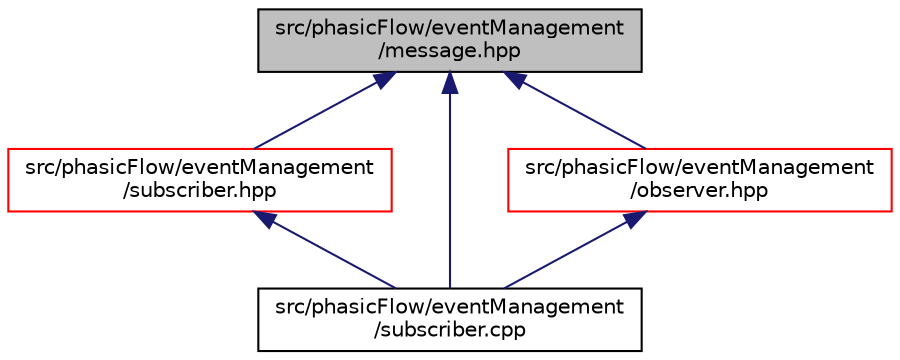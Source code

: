 digraph "src/phasicFlow/eventManagement/message.hpp"
{
 // LATEX_PDF_SIZE
  edge [fontname="Helvetica",fontsize="10",labelfontname="Helvetica",labelfontsize="10"];
  node [fontname="Helvetica",fontsize="10",shape=record];
  Node1 [label="src/phasicFlow/eventManagement\l/message.hpp",height=0.2,width=0.4,color="black", fillcolor="grey75", style="filled", fontcolor="black",tooltip=" "];
  Node1 -> Node2 [dir="back",color="midnightblue",fontsize="10",style="solid",fontname="Helvetica"];
  Node2 [label="src/phasicFlow/eventManagement\l/subscriber.hpp",height=0.2,width=0.4,color="red", fillcolor="white", style="filled",URL="$subscriber_8hpp.html",tooltip=" "];
  Node2 -> Node5 [dir="back",color="midnightblue",fontsize="10",style="solid",fontname="Helvetica"];
  Node5 [label="src/phasicFlow/eventManagement\l/subscriber.cpp",height=0.2,width=0.4,color="black", fillcolor="white", style="filled",URL="$subscriber_8cpp.html",tooltip=" "];
  Node1 -> Node166 [dir="back",color="midnightblue",fontsize="10",style="solid",fontname="Helvetica"];
  Node166 [label="src/phasicFlow/eventManagement\l/observer.hpp",height=0.2,width=0.4,color="red", fillcolor="white", style="filled",URL="$observer_8hpp.html",tooltip=" "];
  Node166 -> Node5 [dir="back",color="midnightblue",fontsize="10",style="solid",fontname="Helvetica"];
  Node1 -> Node5 [dir="back",color="midnightblue",fontsize="10",style="solid",fontname="Helvetica"];
}
